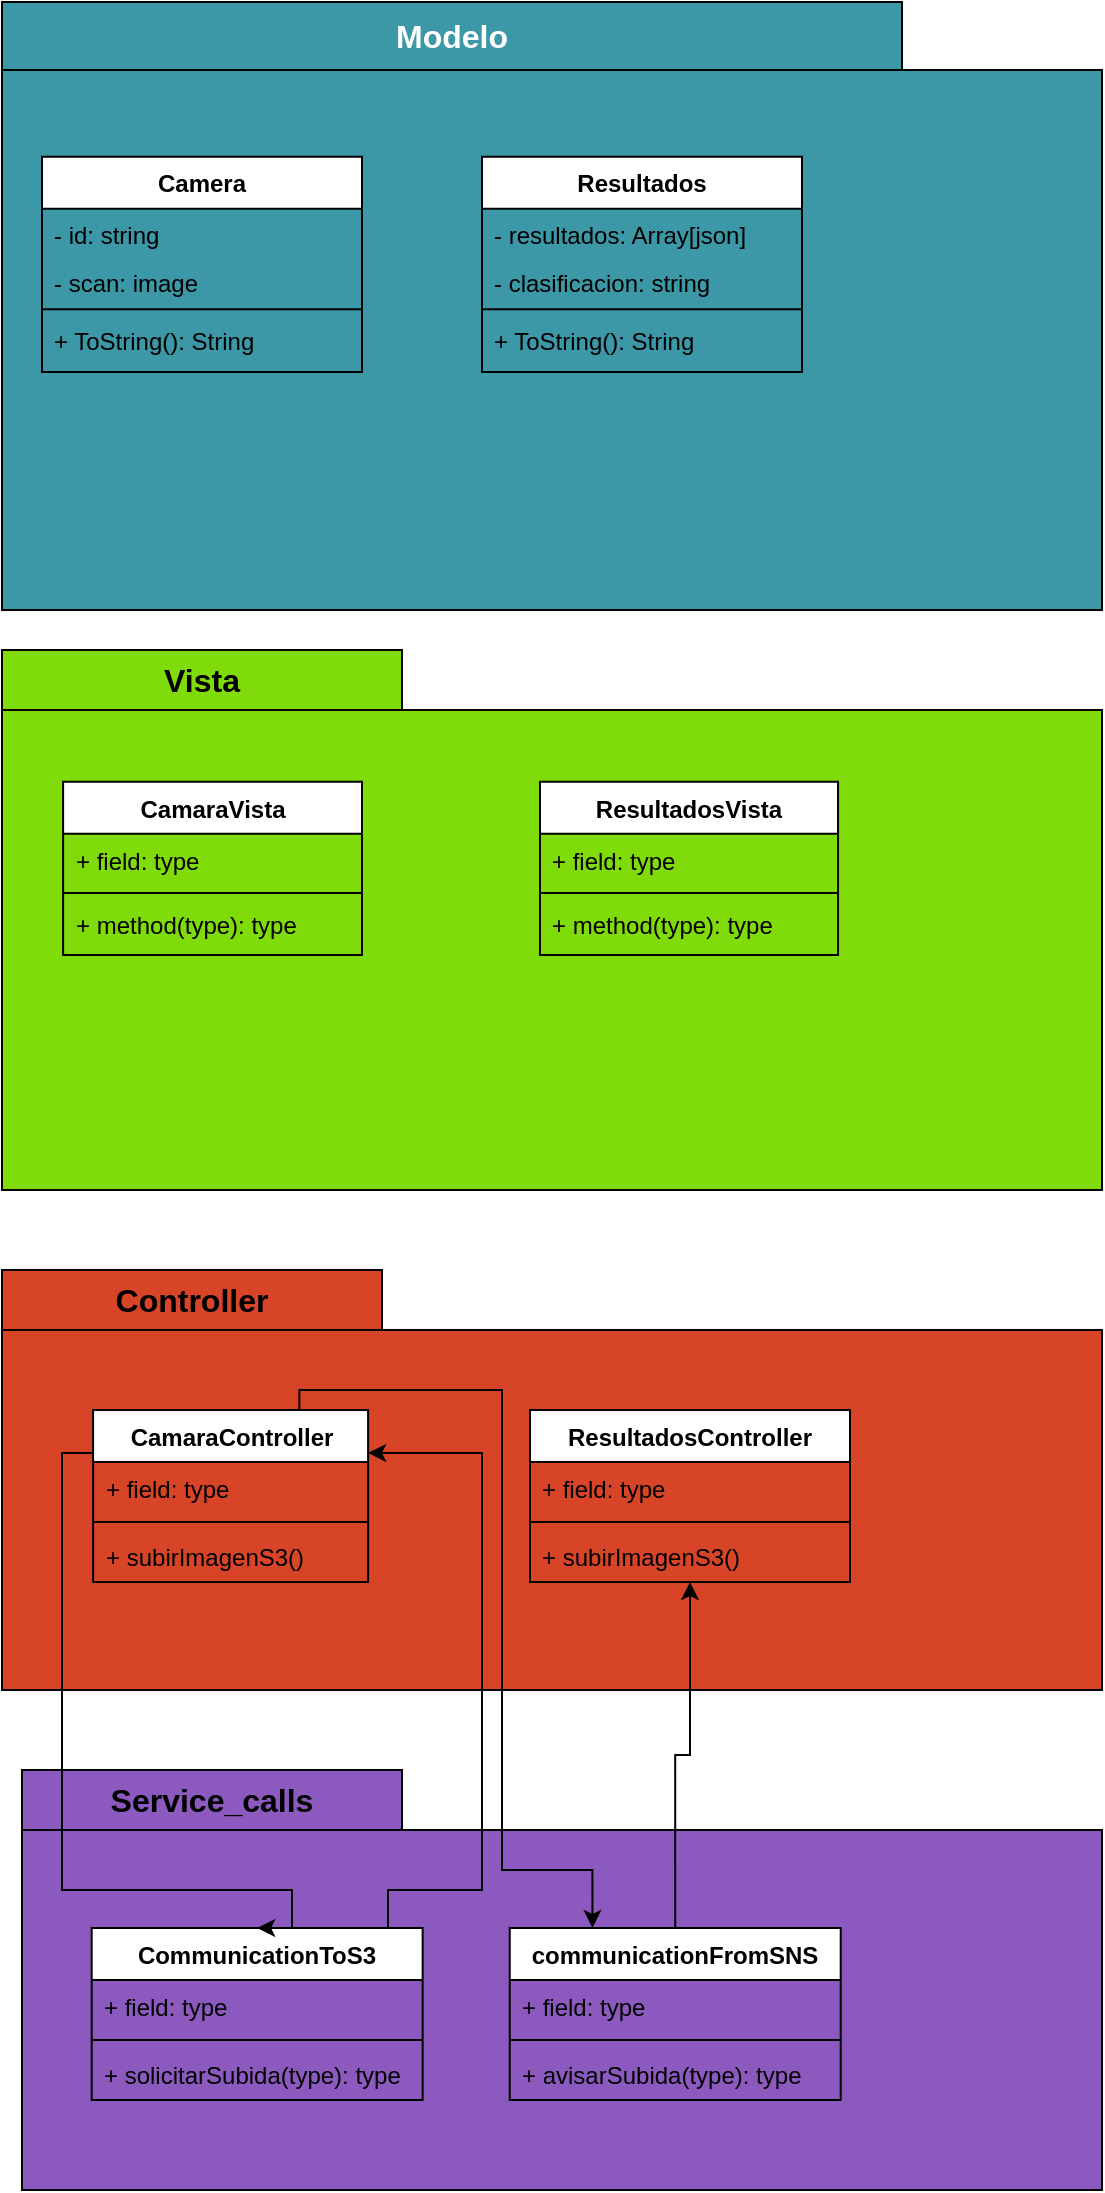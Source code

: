 <mxfile version="24.7.17">
  <diagram id="yd9aTgVnivIJkrsg6VLa" name="Página-1">
    <mxGraphModel dx="500" dy="299" grid="1" gridSize="10" guides="1" tooltips="1" connect="1" arrows="1" fold="1" page="1" pageScale="1" pageWidth="827" pageHeight="1169" math="0" shadow="0">
      <root>
        <mxCell id="0" />
        <mxCell id="1" parent="0" />
        <mxCell id="ElUeNTri3LY7m_GMX26O-2" value="Capas de Frontend de la aplicación" style="text;html=1;align=center;verticalAlign=middle;whiteSpace=wrap;rounded=0;" parent="1" vertex="1">
          <mxGeometry x="267.5" y="64" width="195" height="30" as="geometry" />
        </mxCell>
        <mxCell id="ElUeNTri3LY7m_GMX26O-27" value="&lt;font style=&quot;font-size: 16px;&quot; color=&quot;#ffffff&quot;&gt;Modelo&lt;/font&gt;" style="shape=folder;fontStyle=1;tabWidth=450;tabHeight=34;tabPosition=left;html=1;boundedLbl=1;labelInHeader=1;container=1;collapsible=0;whiteSpace=wrap;fillColor=#3C97A7;" parent="1" vertex="1">
          <mxGeometry x="70" y="16" width="550" height="304" as="geometry" />
        </mxCell>
        <mxCell id="ElUeNTri3LY7m_GMX26O-28" value="" style="html=1;strokeColor=none;resizeWidth=1;resizeHeight=1;fillColor=none;part=1;connectable=0;allowArrows=0;deletable=0;whiteSpace=wrap;" parent="ElUeNTri3LY7m_GMX26O-27" vertex="1">
          <mxGeometry width="550" height="212.8" relative="1" as="geometry">
            <mxPoint y="30" as="offset" />
          </mxGeometry>
        </mxCell>
        <mxCell id="6camwcEFP1_lDwVI1pY3-35" value="Resultados" style="swimlane;fontStyle=1;align=center;verticalAlign=top;childLayout=stackLayout;horizontal=1;startSize=26;horizontalStack=0;resizeParent=1;resizeParentMax=0;resizeLast=0;collapsible=1;marginBottom=0;whiteSpace=wrap;html=1;" parent="ElUeNTri3LY7m_GMX26O-27" vertex="1">
          <mxGeometry x="240.002" y="77.398" width="160" height="107.603" as="geometry" />
        </mxCell>
        <mxCell id="6camwcEFP1_lDwVI1pY3-36" value="- resultados: Array[json]" style="text;strokeColor=none;fillColor=none;align=left;verticalAlign=top;spacingLeft=4;spacingRight=4;overflow=hidden;rotatable=0;points=[[0,0.5],[1,0.5]];portConstraint=eastwest;whiteSpace=wrap;html=1;" parent="6camwcEFP1_lDwVI1pY3-35" vertex="1">
          <mxGeometry y="26" width="160" height="24" as="geometry" />
        </mxCell>
        <mxCell id="6camwcEFP1_lDwVI1pY3-97" value="- clasificacion: string" style="text;strokeColor=none;fillColor=none;align=left;verticalAlign=top;spacingLeft=4;spacingRight=4;overflow=hidden;rotatable=0;points=[[0,0.5],[1,0.5]];portConstraint=eastwest;whiteSpace=wrap;html=1;" parent="6camwcEFP1_lDwVI1pY3-35" vertex="1">
          <mxGeometry y="50" width="160" height="24" as="geometry" />
        </mxCell>
        <mxCell id="6camwcEFP1_lDwVI1pY3-37" value="" style="line;strokeWidth=1;fillColor=none;align=left;verticalAlign=middle;spacingTop=-1;spacingLeft=3;spacingRight=3;rotatable=0;labelPosition=right;points=[];portConstraint=eastwest;strokeColor=inherit;" parent="6camwcEFP1_lDwVI1pY3-35" vertex="1">
          <mxGeometry y="74" width="160" height="4.39" as="geometry" />
        </mxCell>
        <mxCell id="6camwcEFP1_lDwVI1pY3-38" value="+ ToString(): String&amp;nbsp;" style="text;strokeColor=none;fillColor=none;align=left;verticalAlign=top;spacingLeft=4;spacingRight=4;overflow=hidden;rotatable=0;points=[[0,0.5],[1,0.5]];portConstraint=eastwest;whiteSpace=wrap;html=1;" parent="6camwcEFP1_lDwVI1pY3-35" vertex="1">
          <mxGeometry y="78.39" width="160" height="29.213" as="geometry" />
        </mxCell>
        <mxCell id="6camwcEFP1_lDwVI1pY3-111" value="Camera" style="swimlane;fontStyle=1;align=center;verticalAlign=top;childLayout=stackLayout;horizontal=1;startSize=26;horizontalStack=0;resizeParent=1;resizeParentMax=0;resizeLast=0;collapsible=1;marginBottom=0;whiteSpace=wrap;html=1;" parent="ElUeNTri3LY7m_GMX26O-27" vertex="1">
          <mxGeometry x="20.002" y="77.398" width="160" height="107.603" as="geometry" />
        </mxCell>
        <mxCell id="6camwcEFP1_lDwVI1pY3-112" value="- id: string" style="text;strokeColor=none;fillColor=none;align=left;verticalAlign=top;spacingLeft=4;spacingRight=4;overflow=hidden;rotatable=0;points=[[0,0.5],[1,0.5]];portConstraint=eastwest;whiteSpace=wrap;html=1;" parent="6camwcEFP1_lDwVI1pY3-111" vertex="1">
          <mxGeometry y="26" width="160" height="24" as="geometry" />
        </mxCell>
        <mxCell id="6camwcEFP1_lDwVI1pY3-113" value="- scan: image" style="text;strokeColor=none;fillColor=none;align=left;verticalAlign=top;spacingLeft=4;spacingRight=4;overflow=hidden;rotatable=0;points=[[0,0.5],[1,0.5]];portConstraint=eastwest;whiteSpace=wrap;html=1;" parent="6camwcEFP1_lDwVI1pY3-111" vertex="1">
          <mxGeometry y="50" width="160" height="24" as="geometry" />
        </mxCell>
        <mxCell id="6camwcEFP1_lDwVI1pY3-114" value="" style="line;strokeWidth=1;fillColor=none;align=left;verticalAlign=middle;spacingTop=-1;spacingLeft=3;spacingRight=3;rotatable=0;labelPosition=right;points=[];portConstraint=eastwest;strokeColor=inherit;" parent="6camwcEFP1_lDwVI1pY3-111" vertex="1">
          <mxGeometry y="74" width="160" height="4.39" as="geometry" />
        </mxCell>
        <mxCell id="6camwcEFP1_lDwVI1pY3-115" value="+ ToString(): String&amp;nbsp;" style="text;strokeColor=none;fillColor=none;align=left;verticalAlign=top;spacingLeft=4;spacingRight=4;overflow=hidden;rotatable=0;points=[[0,0.5],[1,0.5]];portConstraint=eastwest;whiteSpace=wrap;html=1;" parent="6camwcEFP1_lDwVI1pY3-111" vertex="1">
          <mxGeometry y="78.39" width="160" height="29.213" as="geometry" />
        </mxCell>
        <mxCell id="ElUeNTri3LY7m_GMX26O-50" value="&lt;font style=&quot;font-size: 16px;&quot;&gt;Vista&lt;/font&gt;" style="shape=folder;fontStyle=1;tabWidth=200;tabHeight=30;tabPosition=left;html=1;boundedLbl=1;labelInHeader=1;container=1;collapsible=0;whiteSpace=wrap;fillColor=#80db0a;" parent="1" vertex="1">
          <mxGeometry x="70" y="340" width="550" height="270" as="geometry" />
        </mxCell>
        <mxCell id="ElUeNTri3LY7m_GMX26O-51" value="" style="html=1;strokeColor=none;resizeWidth=1;resizeHeight=1;fillColor=none;part=1;connectable=0;allowArrows=0;deletable=0;whiteSpace=wrap;" parent="ElUeNTri3LY7m_GMX26O-50" vertex="1">
          <mxGeometry width="550" height="189" relative="1" as="geometry">
            <mxPoint y="30" as="offset" />
          </mxGeometry>
        </mxCell>
        <mxCell id="6camwcEFP1_lDwVI1pY3-61" value="CamaraVista" style="swimlane;fontStyle=1;align=center;verticalAlign=top;childLayout=stackLayout;horizontal=1;startSize=26;horizontalStack=0;resizeParent=1;resizeParentMax=0;resizeLast=0;collapsible=1;marginBottom=0;whiteSpace=wrap;html=1;" parent="ElUeNTri3LY7m_GMX26O-50" vertex="1">
          <mxGeometry x="30.56" y="65.86" width="149.44" height="86.698" as="geometry" />
        </mxCell>
        <mxCell id="6camwcEFP1_lDwVI1pY3-62" value="+ field: type" style="text;strokeColor=none;fillColor=none;align=left;verticalAlign=top;spacingLeft=4;spacingRight=4;overflow=hidden;rotatable=0;points=[[0,0.5],[1,0.5]];portConstraint=eastwest;whiteSpace=wrap;html=1;" parent="6camwcEFP1_lDwVI1pY3-61" vertex="1">
          <mxGeometry y="26" width="149.44" height="27" as="geometry" />
        </mxCell>
        <mxCell id="6camwcEFP1_lDwVI1pY3-63" value="" style="line;strokeWidth=1;fillColor=none;align=left;verticalAlign=middle;spacingTop=-1;spacingLeft=3;spacingRight=3;rotatable=0;labelPosition=right;points=[];portConstraint=eastwest;strokeColor=inherit;" parent="6camwcEFP1_lDwVI1pY3-61" vertex="1">
          <mxGeometry y="53" width="149.44" height="5.268" as="geometry" />
        </mxCell>
        <mxCell id="6camwcEFP1_lDwVI1pY3-64" value="+ method(type): type" style="text;strokeColor=none;fillColor=none;align=left;verticalAlign=top;spacingLeft=4;spacingRight=4;overflow=hidden;rotatable=0;points=[[0,0.5],[1,0.5]];portConstraint=eastwest;whiteSpace=wrap;html=1;" parent="6camwcEFP1_lDwVI1pY3-61" vertex="1">
          <mxGeometry y="58.268" width="149.44" height="28.429" as="geometry" />
        </mxCell>
        <mxCell id="6camwcEFP1_lDwVI1pY3-26" value="ResultadosVista" style="swimlane;fontStyle=1;align=center;verticalAlign=top;childLayout=stackLayout;horizontal=1;startSize=26;horizontalStack=0;resizeParent=1;resizeParentMax=0;resizeLast=0;collapsible=1;marginBottom=0;whiteSpace=wrap;html=1;" parent="ElUeNTri3LY7m_GMX26O-50" vertex="1">
          <mxGeometry x="269" y="65.86" width="149.03" height="86.698" as="geometry" />
        </mxCell>
        <mxCell id="6camwcEFP1_lDwVI1pY3-27" value="+ field: type" style="text;strokeColor=none;fillColor=none;align=left;verticalAlign=top;spacingLeft=4;spacingRight=4;overflow=hidden;rotatable=0;points=[[0,0.5],[1,0.5]];portConstraint=eastwest;whiteSpace=wrap;html=1;" parent="6camwcEFP1_lDwVI1pY3-26" vertex="1">
          <mxGeometry y="26" width="149.03" height="27" as="geometry" />
        </mxCell>
        <mxCell id="6camwcEFP1_lDwVI1pY3-28" value="" style="line;strokeWidth=1;fillColor=none;align=left;verticalAlign=middle;spacingTop=-1;spacingLeft=3;spacingRight=3;rotatable=0;labelPosition=right;points=[];portConstraint=eastwest;strokeColor=inherit;" parent="6camwcEFP1_lDwVI1pY3-26" vertex="1">
          <mxGeometry y="53" width="149.03" height="5.268" as="geometry" />
        </mxCell>
        <mxCell id="6camwcEFP1_lDwVI1pY3-29" value="+ method(type): type" style="text;strokeColor=none;fillColor=none;align=left;verticalAlign=top;spacingLeft=4;spacingRight=4;overflow=hidden;rotatable=0;points=[[0,0.5],[1,0.5]];portConstraint=eastwest;whiteSpace=wrap;html=1;" parent="6camwcEFP1_lDwVI1pY3-26" vertex="1">
          <mxGeometry y="58.268" width="149.03" height="28.429" as="geometry" />
        </mxCell>
        <mxCell id="6camwcEFP1_lDwVI1pY3-3" value="&lt;font style=&quot;font-size: 16px;&quot;&gt;Controller&lt;/font&gt;" style="shape=folder;fontStyle=1;tabWidth=190;tabHeight=30;tabPosition=left;html=1;boundedLbl=1;labelInHeader=1;container=1;collapsible=0;whiteSpace=wrap;fillColor=#D84427;" parent="1" vertex="1">
          <mxGeometry x="70" y="650" width="550" height="210" as="geometry" />
        </mxCell>
        <mxCell id="6camwcEFP1_lDwVI1pY3-4" value="" style="html=1;strokeColor=none;resizeWidth=1;resizeHeight=1;fillColor=none;part=1;connectable=0;allowArrows=0;deletable=0;whiteSpace=wrap;" parent="6camwcEFP1_lDwVI1pY3-3" vertex="1">
          <mxGeometry width="550" height="147" relative="1" as="geometry">
            <mxPoint y="30" as="offset" />
          </mxGeometry>
        </mxCell>
        <mxCell id="6camwcEFP1_lDwVI1pY3-76" value="CamaraController" style="swimlane;fontStyle=1;align=center;verticalAlign=top;childLayout=stackLayout;horizontal=1;startSize=26;horizontalStack=0;resizeParent=1;resizeParentMax=0;resizeLast=0;collapsible=1;marginBottom=0;whiteSpace=wrap;html=1;" parent="6camwcEFP1_lDwVI1pY3-3" vertex="1">
          <mxGeometry x="45.547" y="70" width="137.5" height="86" as="geometry" />
        </mxCell>
        <mxCell id="6camwcEFP1_lDwVI1pY3-77" value="+ field: type" style="text;strokeColor=none;fillColor=none;align=left;verticalAlign=top;spacingLeft=4;spacingRight=4;overflow=hidden;rotatable=0;points=[[0,0.5],[1,0.5]];portConstraint=eastwest;whiteSpace=wrap;html=1;" parent="6camwcEFP1_lDwVI1pY3-76" vertex="1">
          <mxGeometry y="26" width="137.5" height="26" as="geometry" />
        </mxCell>
        <mxCell id="6camwcEFP1_lDwVI1pY3-78" value="" style="line;strokeWidth=1;fillColor=none;align=left;verticalAlign=middle;spacingTop=-1;spacingLeft=3;spacingRight=3;rotatable=0;labelPosition=right;points=[];portConstraint=eastwest;strokeColor=inherit;" parent="6camwcEFP1_lDwVI1pY3-76" vertex="1">
          <mxGeometry y="52" width="137.5" height="8" as="geometry" />
        </mxCell>
        <mxCell id="6camwcEFP1_lDwVI1pY3-79" value="+ subirImagenS3()" style="text;strokeColor=none;fillColor=none;align=left;verticalAlign=top;spacingLeft=4;spacingRight=4;overflow=hidden;rotatable=0;points=[[0,0.5],[1,0.5]];portConstraint=eastwest;whiteSpace=wrap;html=1;" parent="6camwcEFP1_lDwVI1pY3-76" vertex="1">
          <mxGeometry y="60" width="137.5" height="26" as="geometry" />
        </mxCell>
        <mxCell id="6camwcEFP1_lDwVI1pY3-80" value="&lt;font style=&quot;font-size: 16px;&quot;&gt;Service_calls&lt;/font&gt;" style="shape=folder;fontStyle=1;tabWidth=190;tabHeight=30;tabPosition=left;html=1;boundedLbl=1;labelInHeader=1;container=1;collapsible=0;whiteSpace=wrap;fillColor=#8C5ABF;" parent="1" vertex="1">
          <mxGeometry x="80" y="900" width="540" height="210" as="geometry" />
        </mxCell>
        <mxCell id="6camwcEFP1_lDwVI1pY3-81" value="" style="html=1;strokeColor=none;resizeWidth=1;resizeHeight=1;fillColor=none;part=1;connectable=0;allowArrows=0;deletable=0;whiteSpace=wrap;" parent="6camwcEFP1_lDwVI1pY3-80" vertex="1">
          <mxGeometry width="540" height="147" relative="1" as="geometry">
            <mxPoint y="30" as="offset" />
          </mxGeometry>
        </mxCell>
        <mxCell id="6camwcEFP1_lDwVI1pY3-86" value="CommunicationToS3" style="swimlane;fontStyle=1;align=center;verticalAlign=top;childLayout=stackLayout;horizontal=1;startSize=26;horizontalStack=0;resizeParent=1;resizeParentMax=0;resizeLast=0;collapsible=1;marginBottom=0;whiteSpace=wrap;html=1;" parent="6camwcEFP1_lDwVI1pY3-80" vertex="1">
          <mxGeometry x="34.839" y="79" width="165.484" height="86" as="geometry" />
        </mxCell>
        <mxCell id="6camwcEFP1_lDwVI1pY3-87" value="+ field: type" style="text;strokeColor=none;fillColor=none;align=left;verticalAlign=top;spacingLeft=4;spacingRight=4;overflow=hidden;rotatable=0;points=[[0,0.5],[1,0.5]];portConstraint=eastwest;whiteSpace=wrap;html=1;" parent="6camwcEFP1_lDwVI1pY3-86" vertex="1">
          <mxGeometry y="26" width="165.484" height="26" as="geometry" />
        </mxCell>
        <mxCell id="6camwcEFP1_lDwVI1pY3-88" value="" style="line;strokeWidth=1;fillColor=none;align=left;verticalAlign=middle;spacingTop=-1;spacingLeft=3;spacingRight=3;rotatable=0;labelPosition=right;points=[];portConstraint=eastwest;strokeColor=inherit;" parent="6camwcEFP1_lDwVI1pY3-86" vertex="1">
          <mxGeometry y="52" width="165.484" height="8" as="geometry" />
        </mxCell>
        <mxCell id="6camwcEFP1_lDwVI1pY3-89" value="+ solicitarSubida(type): type" style="text;strokeColor=none;fillColor=none;align=left;verticalAlign=top;spacingLeft=4;spacingRight=4;overflow=hidden;rotatable=0;points=[[0,0.5],[1,0.5]];portConstraint=eastwest;whiteSpace=wrap;html=1;" parent="6camwcEFP1_lDwVI1pY3-86" vertex="1">
          <mxGeometry y="60" width="165.484" height="26" as="geometry" />
        </mxCell>
        <mxCell id="6camwcEFP1_lDwVI1pY3-100" value="communicationFromSNS" style="swimlane;fontStyle=1;align=center;verticalAlign=top;childLayout=stackLayout;horizontal=1;startSize=26;horizontalStack=0;resizeParent=1;resizeParentMax=0;resizeLast=0;collapsible=1;marginBottom=0;whiteSpace=wrap;html=1;" parent="6camwcEFP1_lDwVI1pY3-80" vertex="1">
          <mxGeometry x="243.871" y="79" width="165.484" height="86" as="geometry" />
        </mxCell>
        <mxCell id="6camwcEFP1_lDwVI1pY3-101" value="+ field: type" style="text;strokeColor=none;fillColor=none;align=left;verticalAlign=top;spacingLeft=4;spacingRight=4;overflow=hidden;rotatable=0;points=[[0,0.5],[1,0.5]];portConstraint=eastwest;whiteSpace=wrap;html=1;" parent="6camwcEFP1_lDwVI1pY3-100" vertex="1">
          <mxGeometry y="26" width="165.484" height="26" as="geometry" />
        </mxCell>
        <mxCell id="6camwcEFP1_lDwVI1pY3-102" value="" style="line;strokeWidth=1;fillColor=none;align=left;verticalAlign=middle;spacingTop=-1;spacingLeft=3;spacingRight=3;rotatable=0;labelPosition=right;points=[];portConstraint=eastwest;strokeColor=inherit;" parent="6camwcEFP1_lDwVI1pY3-100" vertex="1">
          <mxGeometry y="52" width="165.484" height="8" as="geometry" />
        </mxCell>
        <mxCell id="6camwcEFP1_lDwVI1pY3-103" value="+ avisarSubida(type): type" style="text;strokeColor=none;fillColor=none;align=left;verticalAlign=top;spacingLeft=4;spacingRight=4;overflow=hidden;rotatable=0;points=[[0,0.5],[1,0.5]];portConstraint=eastwest;whiteSpace=wrap;html=1;" parent="6camwcEFP1_lDwVI1pY3-100" vertex="1">
          <mxGeometry y="60" width="165.484" height="26" as="geometry" />
        </mxCell>
        <mxCell id="6camwcEFP1_lDwVI1pY3-90" style="edgeStyle=orthogonalEdgeStyle;rounded=0;orthogonalLoop=1;jettySize=auto;html=1;exitX=0;exitY=0.25;exitDx=0;exitDy=0;entryX=0.5;entryY=0;entryDx=0;entryDy=0;" parent="1" source="6camwcEFP1_lDwVI1pY3-76" target="6camwcEFP1_lDwVI1pY3-86" edge="1">
          <mxGeometry relative="1" as="geometry">
            <Array as="points">
              <mxPoint x="100" y="742" />
              <mxPoint x="100" y="960" />
              <mxPoint x="215" y="960" />
            </Array>
          </mxGeometry>
        </mxCell>
        <mxCell id="6camwcEFP1_lDwVI1pY3-104" style="edgeStyle=orthogonalEdgeStyle;rounded=0;orthogonalLoop=1;jettySize=auto;html=1;exitX=0.75;exitY=0;exitDx=0;exitDy=0;entryX=1;entryY=0.25;entryDx=0;entryDy=0;" parent="1" source="6camwcEFP1_lDwVI1pY3-86" target="6camwcEFP1_lDwVI1pY3-76" edge="1">
          <mxGeometry relative="1" as="geometry">
            <Array as="points">
              <mxPoint x="263" y="979" />
              <mxPoint x="263" y="960" />
              <mxPoint x="310" y="960" />
              <mxPoint x="310" y="742" />
            </Array>
          </mxGeometry>
        </mxCell>
        <mxCell id="6camwcEFP1_lDwVI1pY3-105" style="edgeStyle=orthogonalEdgeStyle;rounded=0;orthogonalLoop=1;jettySize=auto;html=1;exitX=0.75;exitY=0;exitDx=0;exitDy=0;entryX=0.25;entryY=0;entryDx=0;entryDy=0;" parent="1" source="6camwcEFP1_lDwVI1pY3-76" target="6camwcEFP1_lDwVI1pY3-100" edge="1">
          <mxGeometry relative="1" as="geometry">
            <Array as="points">
              <mxPoint x="254" y="710" />
              <mxPoint x="320" y="710" />
              <mxPoint x="320" y="950" />
              <mxPoint x="434" y="950" />
            </Array>
          </mxGeometry>
        </mxCell>
        <mxCell id="6camwcEFP1_lDwVI1pY3-106" value="ResultadosController" style="swimlane;fontStyle=1;align=center;verticalAlign=top;childLayout=stackLayout;horizontal=1;startSize=26;horizontalStack=0;resizeParent=1;resizeParentMax=0;resizeLast=0;collapsible=1;marginBottom=0;whiteSpace=wrap;html=1;" parent="1" vertex="1">
          <mxGeometry x="334" y="720" width="160" height="86" as="geometry">
            <mxRectangle x="334" y="720" width="150" height="30" as="alternateBounds" />
          </mxGeometry>
        </mxCell>
        <mxCell id="6camwcEFP1_lDwVI1pY3-107" value="+ field: type" style="text;strokeColor=none;fillColor=none;align=left;verticalAlign=top;spacingLeft=4;spacingRight=4;overflow=hidden;rotatable=0;points=[[0,0.5],[1,0.5]];portConstraint=eastwest;whiteSpace=wrap;html=1;" parent="6camwcEFP1_lDwVI1pY3-106" vertex="1">
          <mxGeometry y="26" width="160" height="26" as="geometry" />
        </mxCell>
        <mxCell id="6camwcEFP1_lDwVI1pY3-108" value="" style="line;strokeWidth=1;fillColor=none;align=left;verticalAlign=middle;spacingTop=-1;spacingLeft=3;spacingRight=3;rotatable=0;labelPosition=right;points=[];portConstraint=eastwest;strokeColor=inherit;" parent="6camwcEFP1_lDwVI1pY3-106" vertex="1">
          <mxGeometry y="52" width="160" height="8" as="geometry" />
        </mxCell>
        <mxCell id="6camwcEFP1_lDwVI1pY3-109" value="+ subirImagenS3()" style="text;strokeColor=none;fillColor=none;align=left;verticalAlign=top;spacingLeft=4;spacingRight=4;overflow=hidden;rotatable=0;points=[[0,0.5],[1,0.5]];portConstraint=eastwest;whiteSpace=wrap;html=1;" parent="6camwcEFP1_lDwVI1pY3-106" vertex="1">
          <mxGeometry y="60" width="160" height="26" as="geometry" />
        </mxCell>
        <mxCell id="6camwcEFP1_lDwVI1pY3-110" style="edgeStyle=orthogonalEdgeStyle;rounded=0;orthogonalLoop=1;jettySize=auto;html=1;exitX=0.5;exitY=0;exitDx=0;exitDy=0;entryX=0.5;entryY=1;entryDx=0;entryDy=0;" parent="1" source="6camwcEFP1_lDwVI1pY3-100" target="6camwcEFP1_lDwVI1pY3-106" edge="1">
          <mxGeometry relative="1" as="geometry" />
        </mxCell>
      </root>
    </mxGraphModel>
  </diagram>
</mxfile>
